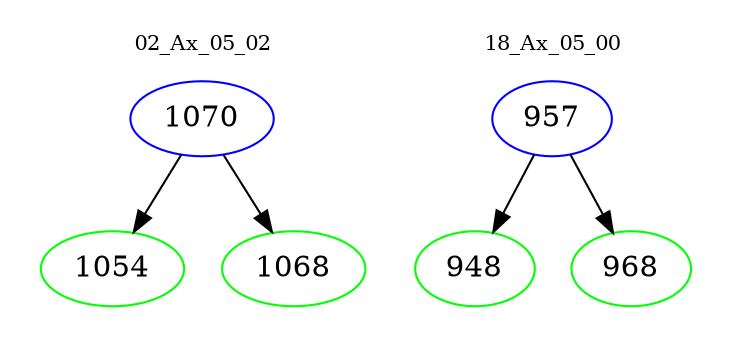 digraph{
subgraph cluster_0 {
color = white
label = "02_Ax_05_02";
fontsize=10;
T0_1070 [label="1070", color="blue"]
T0_1070 -> T0_1054 [color="black"]
T0_1054 [label="1054", color="green"]
T0_1070 -> T0_1068 [color="black"]
T0_1068 [label="1068", color="green"]
}
subgraph cluster_1 {
color = white
label = "18_Ax_05_00";
fontsize=10;
T1_957 [label="957", color="blue"]
T1_957 -> T1_948 [color="black"]
T1_948 [label="948", color="green"]
T1_957 -> T1_968 [color="black"]
T1_968 [label="968", color="green"]
}
}
